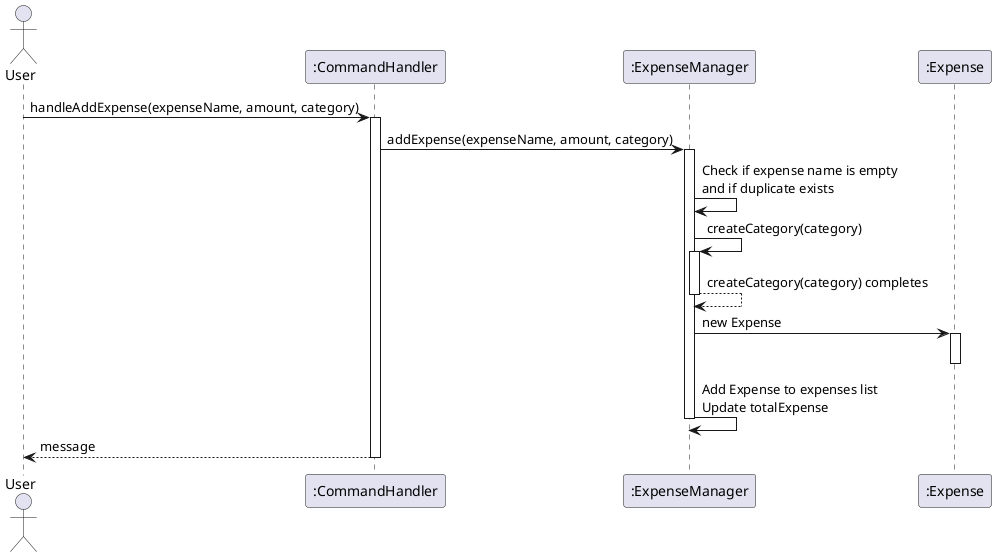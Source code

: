 @startuml
actor User

participant ":CommandHandler" as CH
participant ":ExpenseManager" as EM
participant ":Expense" as Exp

User -> CH : handleAddExpense(expenseName, amount, category)
activate CH
CH -> EM : addExpense(expenseName, amount, category)
activate EM

EM -> EM : Check if expense name is empty\nand if duplicate exists
EM -> EM : createCategory(category)
activate EM
EM --> EM : createCategory(category) completes
deactivate EM

EM -> Exp : new Expense
activate Exp
deactivate Exp

EM -> EM : Add Expense to expenses list\nUpdate totalExpense
deactivate EM

CH --> User : message
deactivate CH
@enduml
